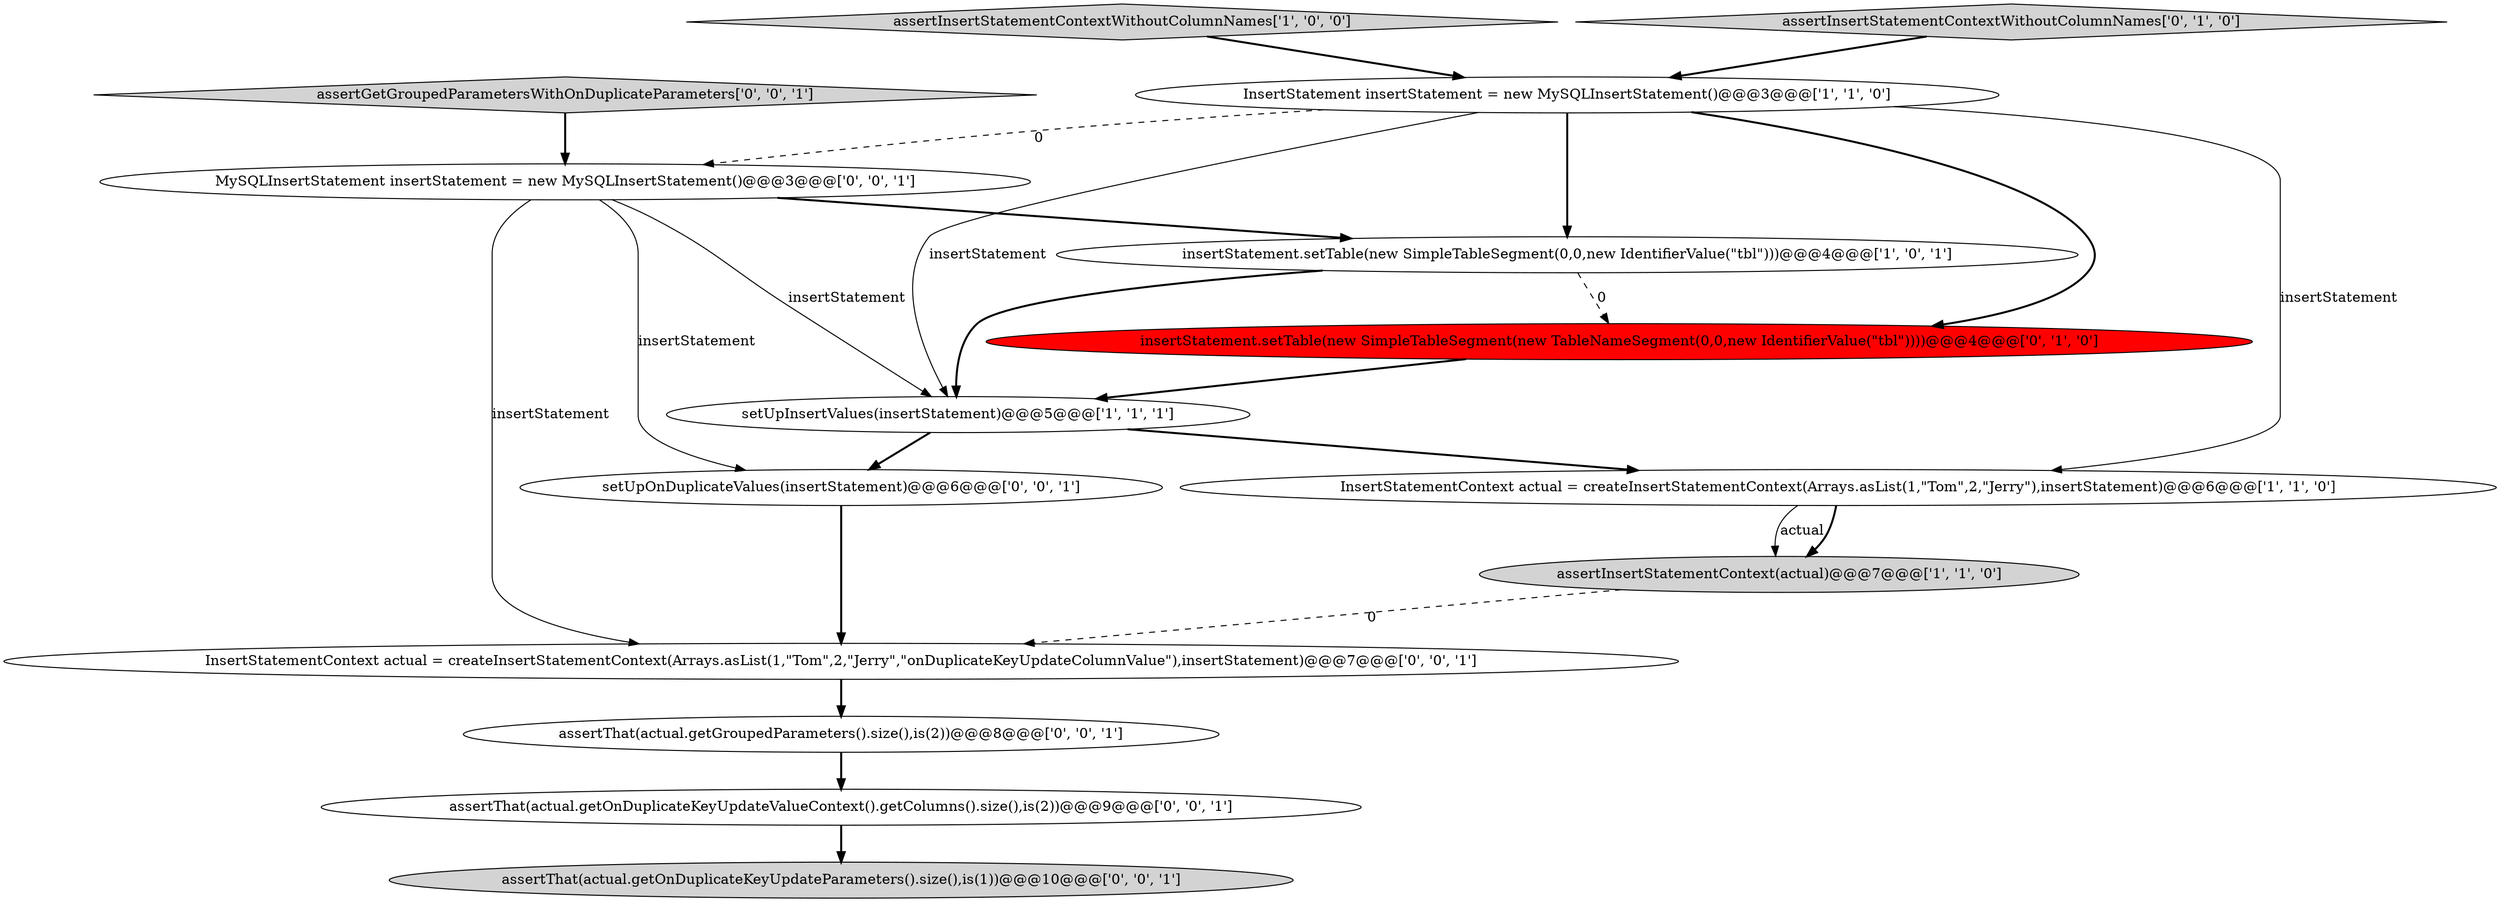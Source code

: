 digraph {
0 [style = filled, label = "setUpInsertValues(insertStatement)@@@5@@@['1', '1', '1']", fillcolor = white, shape = ellipse image = "AAA0AAABBB1BBB"];
5 [style = filled, label = "assertInsertStatementContext(actual)@@@7@@@['1', '1', '0']", fillcolor = lightgray, shape = ellipse image = "AAA0AAABBB1BBB"];
9 [style = filled, label = "assertThat(actual.getOnDuplicateKeyUpdateParameters().size(),is(1))@@@10@@@['0', '0', '1']", fillcolor = lightgray, shape = ellipse image = "AAA0AAABBB3BBB"];
1 [style = filled, label = "insertStatement.setTable(new SimpleTableSegment(0,0,new IdentifierValue(\"tbl\")))@@@4@@@['1', '0', '1']", fillcolor = white, shape = ellipse image = "AAA0AAABBB1BBB"];
14 [style = filled, label = "InsertStatementContext actual = createInsertStatementContext(Arrays.asList(1,\"Tom\",2,\"Jerry\",\"onDuplicateKeyUpdateColumnValue\"),insertStatement)@@@7@@@['0', '0', '1']", fillcolor = white, shape = ellipse image = "AAA0AAABBB3BBB"];
4 [style = filled, label = "InsertStatementContext actual = createInsertStatementContext(Arrays.asList(1,\"Tom\",2,\"Jerry\"),insertStatement)@@@6@@@['1', '1', '0']", fillcolor = white, shape = ellipse image = "AAA0AAABBB1BBB"];
13 [style = filled, label = "MySQLInsertStatement insertStatement = new MySQLInsertStatement()@@@3@@@['0', '0', '1']", fillcolor = white, shape = ellipse image = "AAA0AAABBB3BBB"];
12 [style = filled, label = "assertGetGroupedParametersWithOnDuplicateParameters['0', '0', '1']", fillcolor = lightgray, shape = diamond image = "AAA0AAABBB3BBB"];
2 [style = filled, label = "assertInsertStatementContextWithoutColumnNames['1', '0', '0']", fillcolor = lightgray, shape = diamond image = "AAA0AAABBB1BBB"];
3 [style = filled, label = "InsertStatement insertStatement = new MySQLInsertStatement()@@@3@@@['1', '1', '0']", fillcolor = white, shape = ellipse image = "AAA0AAABBB1BBB"];
7 [style = filled, label = "insertStatement.setTable(new SimpleTableSegment(new TableNameSegment(0,0,new IdentifierValue(\"tbl\"))))@@@4@@@['0', '1', '0']", fillcolor = red, shape = ellipse image = "AAA1AAABBB2BBB"];
10 [style = filled, label = "assertThat(actual.getGroupedParameters().size(),is(2))@@@8@@@['0', '0', '1']", fillcolor = white, shape = ellipse image = "AAA0AAABBB3BBB"];
8 [style = filled, label = "assertThat(actual.getOnDuplicateKeyUpdateValueContext().getColumns().size(),is(2))@@@9@@@['0', '0', '1']", fillcolor = white, shape = ellipse image = "AAA0AAABBB3BBB"];
11 [style = filled, label = "setUpOnDuplicateValues(insertStatement)@@@6@@@['0', '0', '1']", fillcolor = white, shape = ellipse image = "AAA0AAABBB3BBB"];
6 [style = filled, label = "assertInsertStatementContextWithoutColumnNames['0', '1', '0']", fillcolor = lightgray, shape = diamond image = "AAA0AAABBB2BBB"];
6->3 [style = bold, label=""];
13->0 [style = solid, label="insertStatement"];
5->14 [style = dashed, label="0"];
3->1 [style = bold, label=""];
11->14 [style = bold, label=""];
2->3 [style = bold, label=""];
4->5 [style = solid, label="actual"];
14->10 [style = bold, label=""];
0->11 [style = bold, label=""];
7->0 [style = bold, label=""];
1->0 [style = bold, label=""];
3->4 [style = solid, label="insertStatement"];
3->13 [style = dashed, label="0"];
13->1 [style = bold, label=""];
12->13 [style = bold, label=""];
10->8 [style = bold, label=""];
3->7 [style = bold, label=""];
0->4 [style = bold, label=""];
3->0 [style = solid, label="insertStatement"];
13->14 [style = solid, label="insertStatement"];
8->9 [style = bold, label=""];
13->11 [style = solid, label="insertStatement"];
1->7 [style = dashed, label="0"];
4->5 [style = bold, label=""];
}
